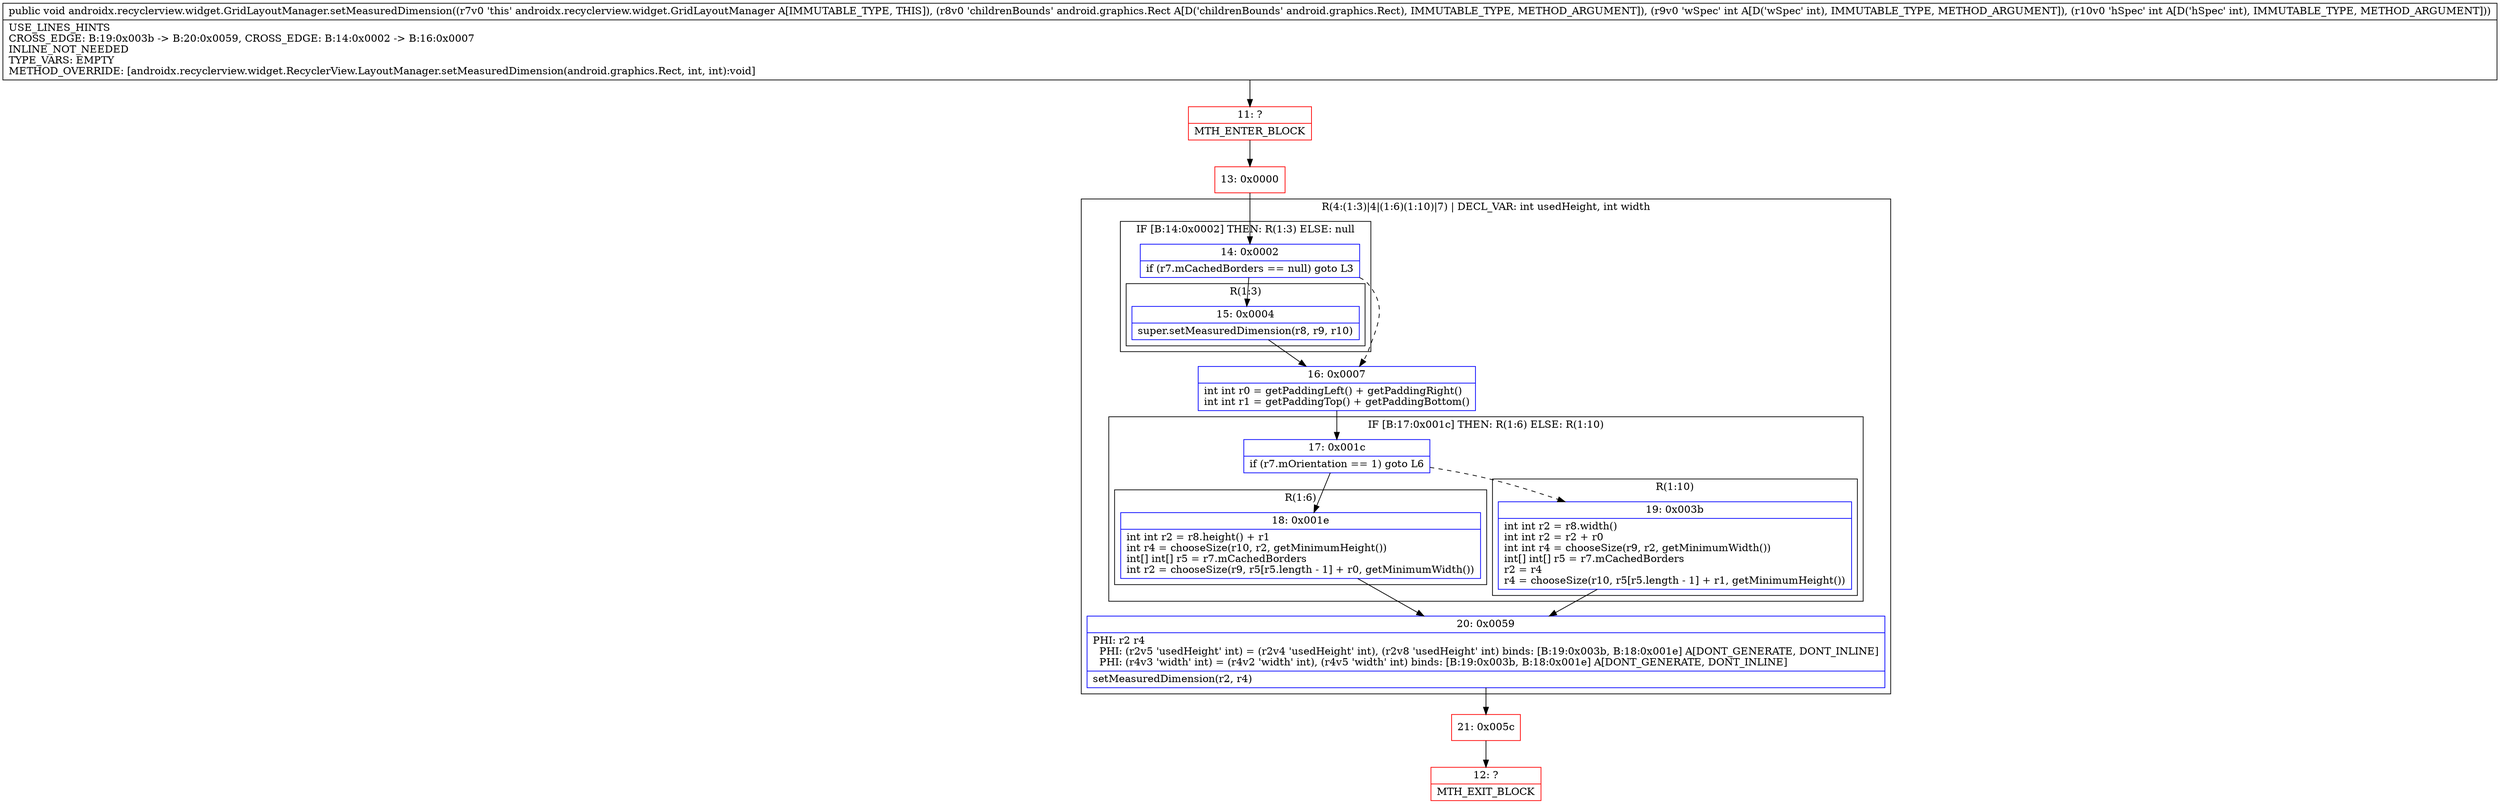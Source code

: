 digraph "CFG forandroidx.recyclerview.widget.GridLayoutManager.setMeasuredDimension(Landroid\/graphics\/Rect;II)V" {
subgraph cluster_Region_461339354 {
label = "R(4:(1:3)|4|(1:6)(1:10)|7) | DECL_VAR: int usedHeight, int width\l";
node [shape=record,color=blue];
subgraph cluster_IfRegion_1695626669 {
label = "IF [B:14:0x0002] THEN: R(1:3) ELSE: null";
node [shape=record,color=blue];
Node_14 [shape=record,label="{14\:\ 0x0002|if (r7.mCachedBorders == null) goto L3\l}"];
subgraph cluster_Region_2095887612 {
label = "R(1:3)";
node [shape=record,color=blue];
Node_15 [shape=record,label="{15\:\ 0x0004|super.setMeasuredDimension(r8, r9, r10)\l}"];
}
}
Node_16 [shape=record,label="{16\:\ 0x0007|int int r0 = getPaddingLeft() + getPaddingRight()\lint int r1 = getPaddingTop() + getPaddingBottom()\l}"];
subgraph cluster_IfRegion_1261047702 {
label = "IF [B:17:0x001c] THEN: R(1:6) ELSE: R(1:10)";
node [shape=record,color=blue];
Node_17 [shape=record,label="{17\:\ 0x001c|if (r7.mOrientation == 1) goto L6\l}"];
subgraph cluster_Region_703025690 {
label = "R(1:6)";
node [shape=record,color=blue];
Node_18 [shape=record,label="{18\:\ 0x001e|int int r2 = r8.height() + r1\lint r4 = chooseSize(r10, r2, getMinimumHeight())\lint[] int[] r5 = r7.mCachedBorders\lint r2 = chooseSize(r9, r5[r5.length \- 1] + r0, getMinimumWidth())\l}"];
}
subgraph cluster_Region_1698999156 {
label = "R(1:10)";
node [shape=record,color=blue];
Node_19 [shape=record,label="{19\:\ 0x003b|int int r2 = r8.width()\lint int r2 = r2 + r0\lint int r4 = chooseSize(r9, r2, getMinimumWidth())\lint[] int[] r5 = r7.mCachedBorders\lr2 = r4\lr4 = chooseSize(r10, r5[r5.length \- 1] + r1, getMinimumHeight())\l}"];
}
}
Node_20 [shape=record,label="{20\:\ 0x0059|PHI: r2 r4 \l  PHI: (r2v5 'usedHeight' int) = (r2v4 'usedHeight' int), (r2v8 'usedHeight' int) binds: [B:19:0x003b, B:18:0x001e] A[DONT_GENERATE, DONT_INLINE]\l  PHI: (r4v3 'width' int) = (r4v2 'width' int), (r4v5 'width' int) binds: [B:19:0x003b, B:18:0x001e] A[DONT_GENERATE, DONT_INLINE]\l|setMeasuredDimension(r2, r4)\l}"];
}
Node_11 [shape=record,color=red,label="{11\:\ ?|MTH_ENTER_BLOCK\l}"];
Node_13 [shape=record,color=red,label="{13\:\ 0x0000}"];
Node_21 [shape=record,color=red,label="{21\:\ 0x005c}"];
Node_12 [shape=record,color=red,label="{12\:\ ?|MTH_EXIT_BLOCK\l}"];
MethodNode[shape=record,label="{public void androidx.recyclerview.widget.GridLayoutManager.setMeasuredDimension((r7v0 'this' androidx.recyclerview.widget.GridLayoutManager A[IMMUTABLE_TYPE, THIS]), (r8v0 'childrenBounds' android.graphics.Rect A[D('childrenBounds' android.graphics.Rect), IMMUTABLE_TYPE, METHOD_ARGUMENT]), (r9v0 'wSpec' int A[D('wSpec' int), IMMUTABLE_TYPE, METHOD_ARGUMENT]), (r10v0 'hSpec' int A[D('hSpec' int), IMMUTABLE_TYPE, METHOD_ARGUMENT]))  | USE_LINES_HINTS\lCROSS_EDGE: B:19:0x003b \-\> B:20:0x0059, CROSS_EDGE: B:14:0x0002 \-\> B:16:0x0007\lINLINE_NOT_NEEDED\lTYPE_VARS: EMPTY\lMETHOD_OVERRIDE: [androidx.recyclerview.widget.RecyclerView.LayoutManager.setMeasuredDimension(android.graphics.Rect, int, int):void]\l}"];
MethodNode -> Node_11;Node_14 -> Node_15;
Node_14 -> Node_16[style=dashed];
Node_15 -> Node_16;
Node_16 -> Node_17;
Node_17 -> Node_18;
Node_17 -> Node_19[style=dashed];
Node_18 -> Node_20;
Node_19 -> Node_20;
Node_20 -> Node_21;
Node_11 -> Node_13;
Node_13 -> Node_14;
Node_21 -> Node_12;
}

